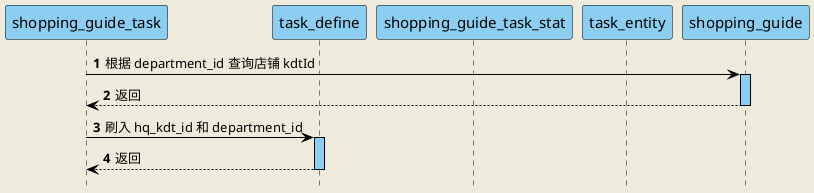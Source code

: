 @startuml
'https://plantuml.com/sequence-diagram
hide footbox
skinparam backgroundColor #EEEBDC
autoActivate on
autonumber

skinparam sequence {
ArrowColor black
ActorBorderColor black
LifeLineBorderColor black
LifeLineBackgroundColor #8CCEF1

ParticipantBorderColor black
ParticipantBackgroundColor #8CCEF1
'ParticipantFontName Impact
ParticipantFontSize 15
ParticipantFontColor black

ActorBackgroundColor #8CCEF1
ActorFontColor black
ActorFontSize 15
ActorFontName Aapex
}

Participant shopping_guide_task as shopping_guide_task
Participant task_define as task_define
Participant shopping_guide_task_stat as Participant
Participant task_entity as task_entity

Participant shopping_guide as shopping_guide

shopping_guide_task -> shopping_guide : 根据 department_id 查询店铺 kdtId
return 返回

shopping_guide_task -> task_define : 刷入 hq_kdt_id 和 department_id
return 返回






@enduml